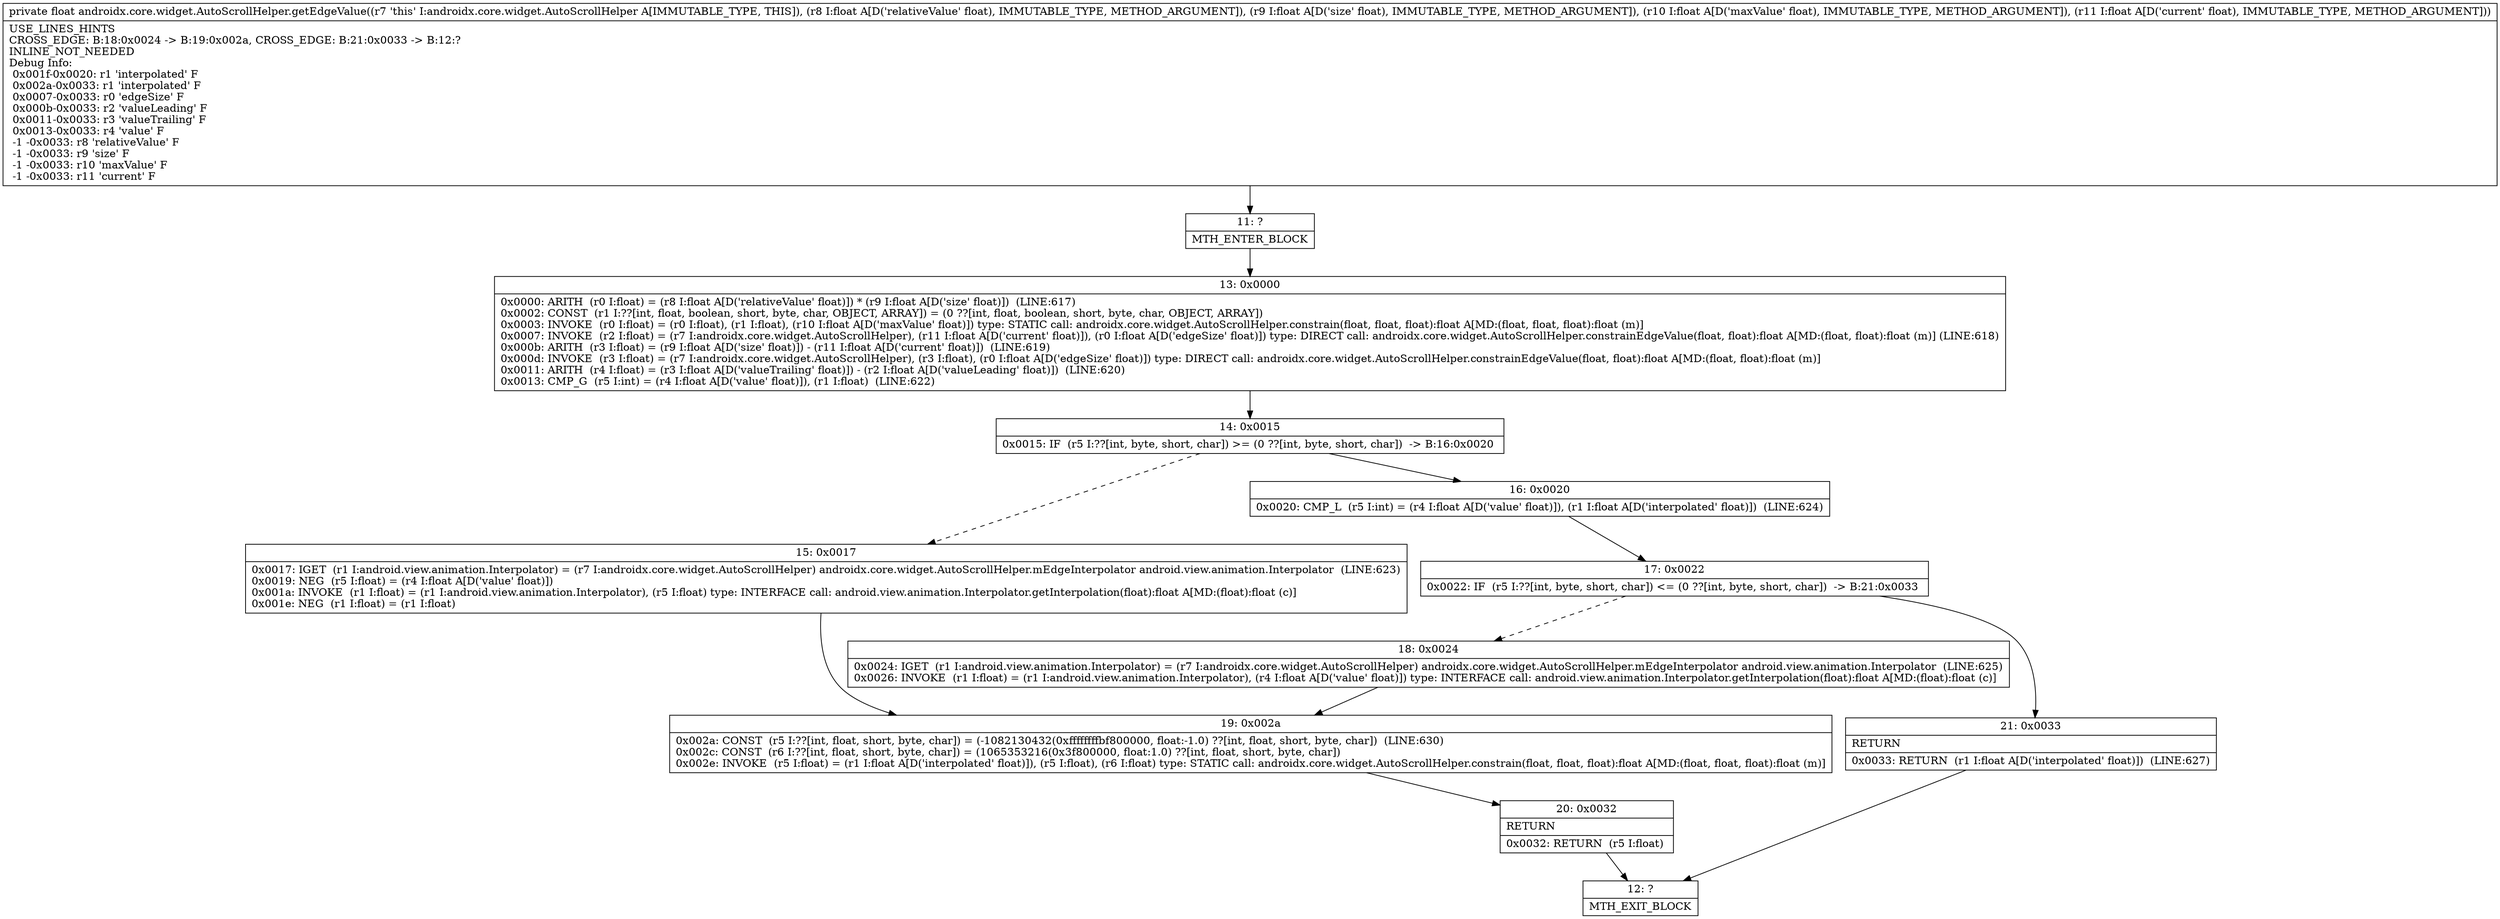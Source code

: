 digraph "CFG forandroidx.core.widget.AutoScrollHelper.getEdgeValue(FFFF)F" {
Node_11 [shape=record,label="{11\:\ ?|MTH_ENTER_BLOCK\l}"];
Node_13 [shape=record,label="{13\:\ 0x0000|0x0000: ARITH  (r0 I:float) = (r8 I:float A[D('relativeValue' float)]) * (r9 I:float A[D('size' float)])  (LINE:617)\l0x0002: CONST  (r1 I:??[int, float, boolean, short, byte, char, OBJECT, ARRAY]) = (0 ??[int, float, boolean, short, byte, char, OBJECT, ARRAY]) \l0x0003: INVOKE  (r0 I:float) = (r0 I:float), (r1 I:float), (r10 I:float A[D('maxValue' float)]) type: STATIC call: androidx.core.widget.AutoScrollHelper.constrain(float, float, float):float A[MD:(float, float, float):float (m)]\l0x0007: INVOKE  (r2 I:float) = (r7 I:androidx.core.widget.AutoScrollHelper), (r11 I:float A[D('current' float)]), (r0 I:float A[D('edgeSize' float)]) type: DIRECT call: androidx.core.widget.AutoScrollHelper.constrainEdgeValue(float, float):float A[MD:(float, float):float (m)] (LINE:618)\l0x000b: ARITH  (r3 I:float) = (r9 I:float A[D('size' float)]) \- (r11 I:float A[D('current' float)])  (LINE:619)\l0x000d: INVOKE  (r3 I:float) = (r7 I:androidx.core.widget.AutoScrollHelper), (r3 I:float), (r0 I:float A[D('edgeSize' float)]) type: DIRECT call: androidx.core.widget.AutoScrollHelper.constrainEdgeValue(float, float):float A[MD:(float, float):float (m)]\l0x0011: ARITH  (r4 I:float) = (r3 I:float A[D('valueTrailing' float)]) \- (r2 I:float A[D('valueLeading' float)])  (LINE:620)\l0x0013: CMP_G  (r5 I:int) = (r4 I:float A[D('value' float)]), (r1 I:float)  (LINE:622)\l}"];
Node_14 [shape=record,label="{14\:\ 0x0015|0x0015: IF  (r5 I:??[int, byte, short, char]) \>= (0 ??[int, byte, short, char])  \-\> B:16:0x0020 \l}"];
Node_15 [shape=record,label="{15\:\ 0x0017|0x0017: IGET  (r1 I:android.view.animation.Interpolator) = (r7 I:androidx.core.widget.AutoScrollHelper) androidx.core.widget.AutoScrollHelper.mEdgeInterpolator android.view.animation.Interpolator  (LINE:623)\l0x0019: NEG  (r5 I:float) = (r4 I:float A[D('value' float)]) \l0x001a: INVOKE  (r1 I:float) = (r1 I:android.view.animation.Interpolator), (r5 I:float) type: INTERFACE call: android.view.animation.Interpolator.getInterpolation(float):float A[MD:(float):float (c)]\l0x001e: NEG  (r1 I:float) = (r1 I:float) \l}"];
Node_19 [shape=record,label="{19\:\ 0x002a|0x002a: CONST  (r5 I:??[int, float, short, byte, char]) = (\-1082130432(0xffffffffbf800000, float:\-1.0) ??[int, float, short, byte, char])  (LINE:630)\l0x002c: CONST  (r6 I:??[int, float, short, byte, char]) = (1065353216(0x3f800000, float:1.0) ??[int, float, short, byte, char]) \l0x002e: INVOKE  (r5 I:float) = (r1 I:float A[D('interpolated' float)]), (r5 I:float), (r6 I:float) type: STATIC call: androidx.core.widget.AutoScrollHelper.constrain(float, float, float):float A[MD:(float, float, float):float (m)]\l}"];
Node_20 [shape=record,label="{20\:\ 0x0032|RETURN\l|0x0032: RETURN  (r5 I:float) \l}"];
Node_12 [shape=record,label="{12\:\ ?|MTH_EXIT_BLOCK\l}"];
Node_16 [shape=record,label="{16\:\ 0x0020|0x0020: CMP_L  (r5 I:int) = (r4 I:float A[D('value' float)]), (r1 I:float A[D('interpolated' float)])  (LINE:624)\l}"];
Node_17 [shape=record,label="{17\:\ 0x0022|0x0022: IF  (r5 I:??[int, byte, short, char]) \<= (0 ??[int, byte, short, char])  \-\> B:21:0x0033 \l}"];
Node_18 [shape=record,label="{18\:\ 0x0024|0x0024: IGET  (r1 I:android.view.animation.Interpolator) = (r7 I:androidx.core.widget.AutoScrollHelper) androidx.core.widget.AutoScrollHelper.mEdgeInterpolator android.view.animation.Interpolator  (LINE:625)\l0x0026: INVOKE  (r1 I:float) = (r1 I:android.view.animation.Interpolator), (r4 I:float A[D('value' float)]) type: INTERFACE call: android.view.animation.Interpolator.getInterpolation(float):float A[MD:(float):float (c)]\l}"];
Node_21 [shape=record,label="{21\:\ 0x0033|RETURN\l|0x0033: RETURN  (r1 I:float A[D('interpolated' float)])  (LINE:627)\l}"];
MethodNode[shape=record,label="{private float androidx.core.widget.AutoScrollHelper.getEdgeValue((r7 'this' I:androidx.core.widget.AutoScrollHelper A[IMMUTABLE_TYPE, THIS]), (r8 I:float A[D('relativeValue' float), IMMUTABLE_TYPE, METHOD_ARGUMENT]), (r9 I:float A[D('size' float), IMMUTABLE_TYPE, METHOD_ARGUMENT]), (r10 I:float A[D('maxValue' float), IMMUTABLE_TYPE, METHOD_ARGUMENT]), (r11 I:float A[D('current' float), IMMUTABLE_TYPE, METHOD_ARGUMENT]))  | USE_LINES_HINTS\lCROSS_EDGE: B:18:0x0024 \-\> B:19:0x002a, CROSS_EDGE: B:21:0x0033 \-\> B:12:?\lINLINE_NOT_NEEDED\lDebug Info:\l  0x001f\-0x0020: r1 'interpolated' F\l  0x002a\-0x0033: r1 'interpolated' F\l  0x0007\-0x0033: r0 'edgeSize' F\l  0x000b\-0x0033: r2 'valueLeading' F\l  0x0011\-0x0033: r3 'valueTrailing' F\l  0x0013\-0x0033: r4 'value' F\l  \-1 \-0x0033: r8 'relativeValue' F\l  \-1 \-0x0033: r9 'size' F\l  \-1 \-0x0033: r10 'maxValue' F\l  \-1 \-0x0033: r11 'current' F\l}"];
MethodNode -> Node_11;Node_11 -> Node_13;
Node_13 -> Node_14;
Node_14 -> Node_15[style=dashed];
Node_14 -> Node_16;
Node_15 -> Node_19;
Node_19 -> Node_20;
Node_20 -> Node_12;
Node_16 -> Node_17;
Node_17 -> Node_18[style=dashed];
Node_17 -> Node_21;
Node_18 -> Node_19;
Node_21 -> Node_12;
}

